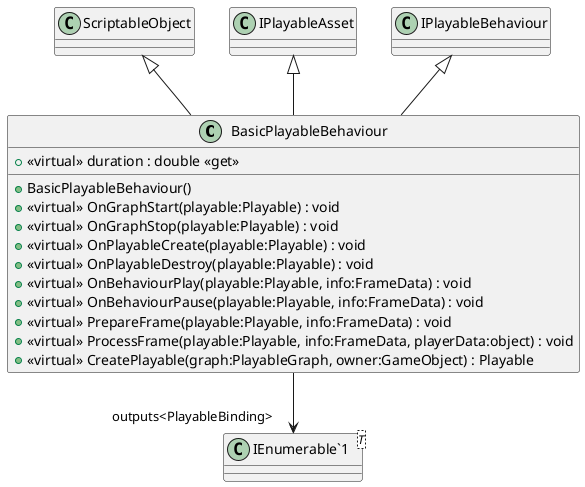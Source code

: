 @startuml
class BasicPlayableBehaviour {
    + BasicPlayableBehaviour()
    + <<virtual>> duration : double <<get>>
    + <<virtual>> OnGraphStart(playable:Playable) : void
    + <<virtual>> OnGraphStop(playable:Playable) : void
    + <<virtual>> OnPlayableCreate(playable:Playable) : void
    + <<virtual>> OnPlayableDestroy(playable:Playable) : void
    + <<virtual>> OnBehaviourPlay(playable:Playable, info:FrameData) : void
    + <<virtual>> OnBehaviourPause(playable:Playable, info:FrameData) : void
    + <<virtual>> PrepareFrame(playable:Playable, info:FrameData) : void
    + <<virtual>> ProcessFrame(playable:Playable, info:FrameData, playerData:object) : void
    + <<virtual>> CreatePlayable(graph:PlayableGraph, owner:GameObject) : Playable
}
class "IEnumerable`1"<T> {
}
ScriptableObject <|-- BasicPlayableBehaviour
IPlayableAsset <|-- BasicPlayableBehaviour
IPlayableBehaviour <|-- BasicPlayableBehaviour
BasicPlayableBehaviour --> "outputs<PlayableBinding>" "IEnumerable`1"
@enduml
